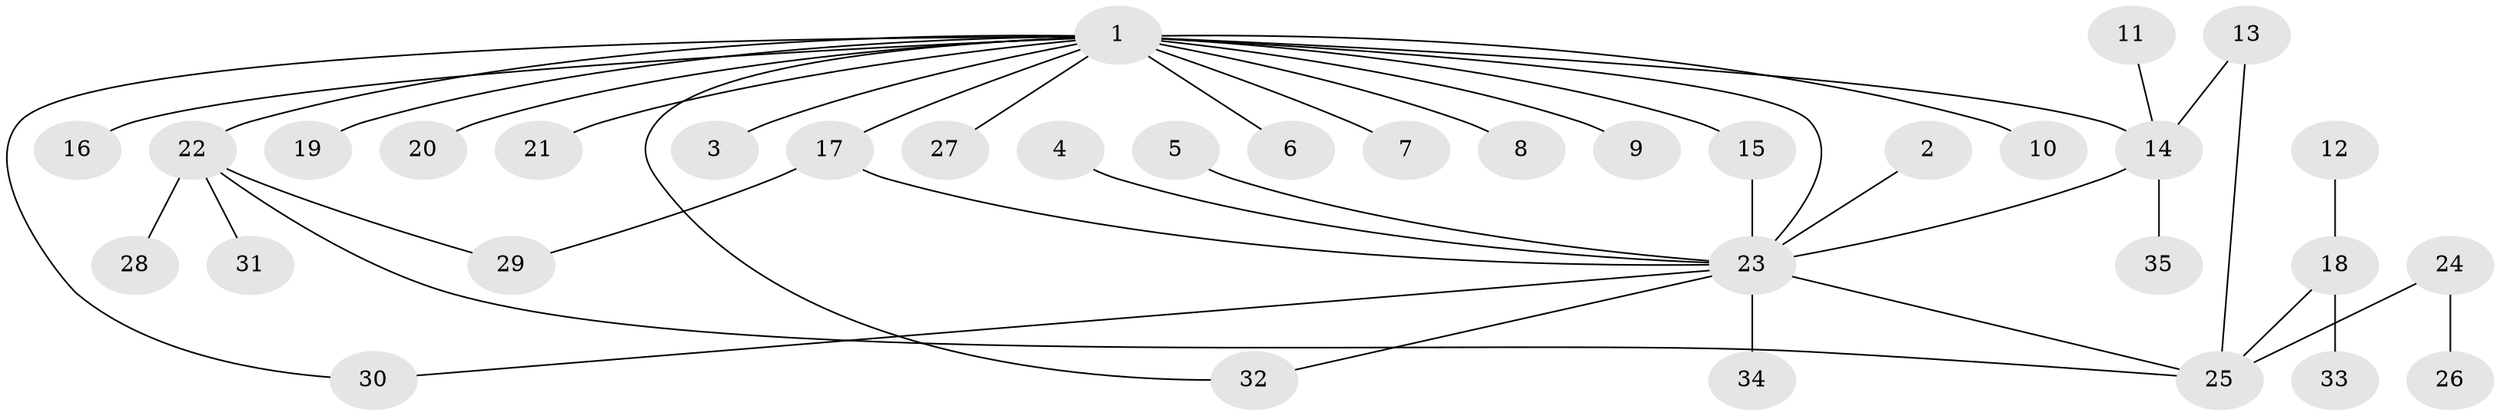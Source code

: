 // original degree distribution, {21: 0.014492753623188406, 3: 0.07246376811594203, 15: 0.014492753623188406, 2: 0.2608695652173913, 5: 0.043478260869565216, 1: 0.5507246376811594, 4: 0.014492753623188406, 8: 0.014492753623188406, 6: 0.014492753623188406}
// Generated by graph-tools (version 1.1) at 2025/26/03/09/25 03:26:06]
// undirected, 35 vertices, 42 edges
graph export_dot {
graph [start="1"]
  node [color=gray90,style=filled];
  1;
  2;
  3;
  4;
  5;
  6;
  7;
  8;
  9;
  10;
  11;
  12;
  13;
  14;
  15;
  16;
  17;
  18;
  19;
  20;
  21;
  22;
  23;
  24;
  25;
  26;
  27;
  28;
  29;
  30;
  31;
  32;
  33;
  34;
  35;
  1 -- 3 [weight=1.0];
  1 -- 6 [weight=1.0];
  1 -- 7 [weight=1.0];
  1 -- 8 [weight=1.0];
  1 -- 9 [weight=1.0];
  1 -- 10 [weight=1.0];
  1 -- 14 [weight=2.0];
  1 -- 15 [weight=1.0];
  1 -- 16 [weight=1.0];
  1 -- 17 [weight=1.0];
  1 -- 19 [weight=1.0];
  1 -- 20 [weight=1.0];
  1 -- 21 [weight=1.0];
  1 -- 22 [weight=1.0];
  1 -- 23 [weight=2.0];
  1 -- 27 [weight=1.0];
  1 -- 30 [weight=1.0];
  1 -- 32 [weight=1.0];
  2 -- 23 [weight=1.0];
  4 -- 23 [weight=1.0];
  5 -- 23 [weight=1.0];
  11 -- 14 [weight=1.0];
  12 -- 18 [weight=1.0];
  13 -- 14 [weight=1.0];
  13 -- 25 [weight=1.0];
  14 -- 23 [weight=1.0];
  14 -- 35 [weight=1.0];
  15 -- 23 [weight=1.0];
  17 -- 23 [weight=1.0];
  17 -- 29 [weight=1.0];
  18 -- 25 [weight=1.0];
  18 -- 33 [weight=1.0];
  22 -- 25 [weight=1.0];
  22 -- 28 [weight=1.0];
  22 -- 29 [weight=1.0];
  22 -- 31 [weight=1.0];
  23 -- 25 [weight=1.0];
  23 -- 30 [weight=1.0];
  23 -- 32 [weight=1.0];
  23 -- 34 [weight=1.0];
  24 -- 25 [weight=1.0];
  24 -- 26 [weight=1.0];
}

